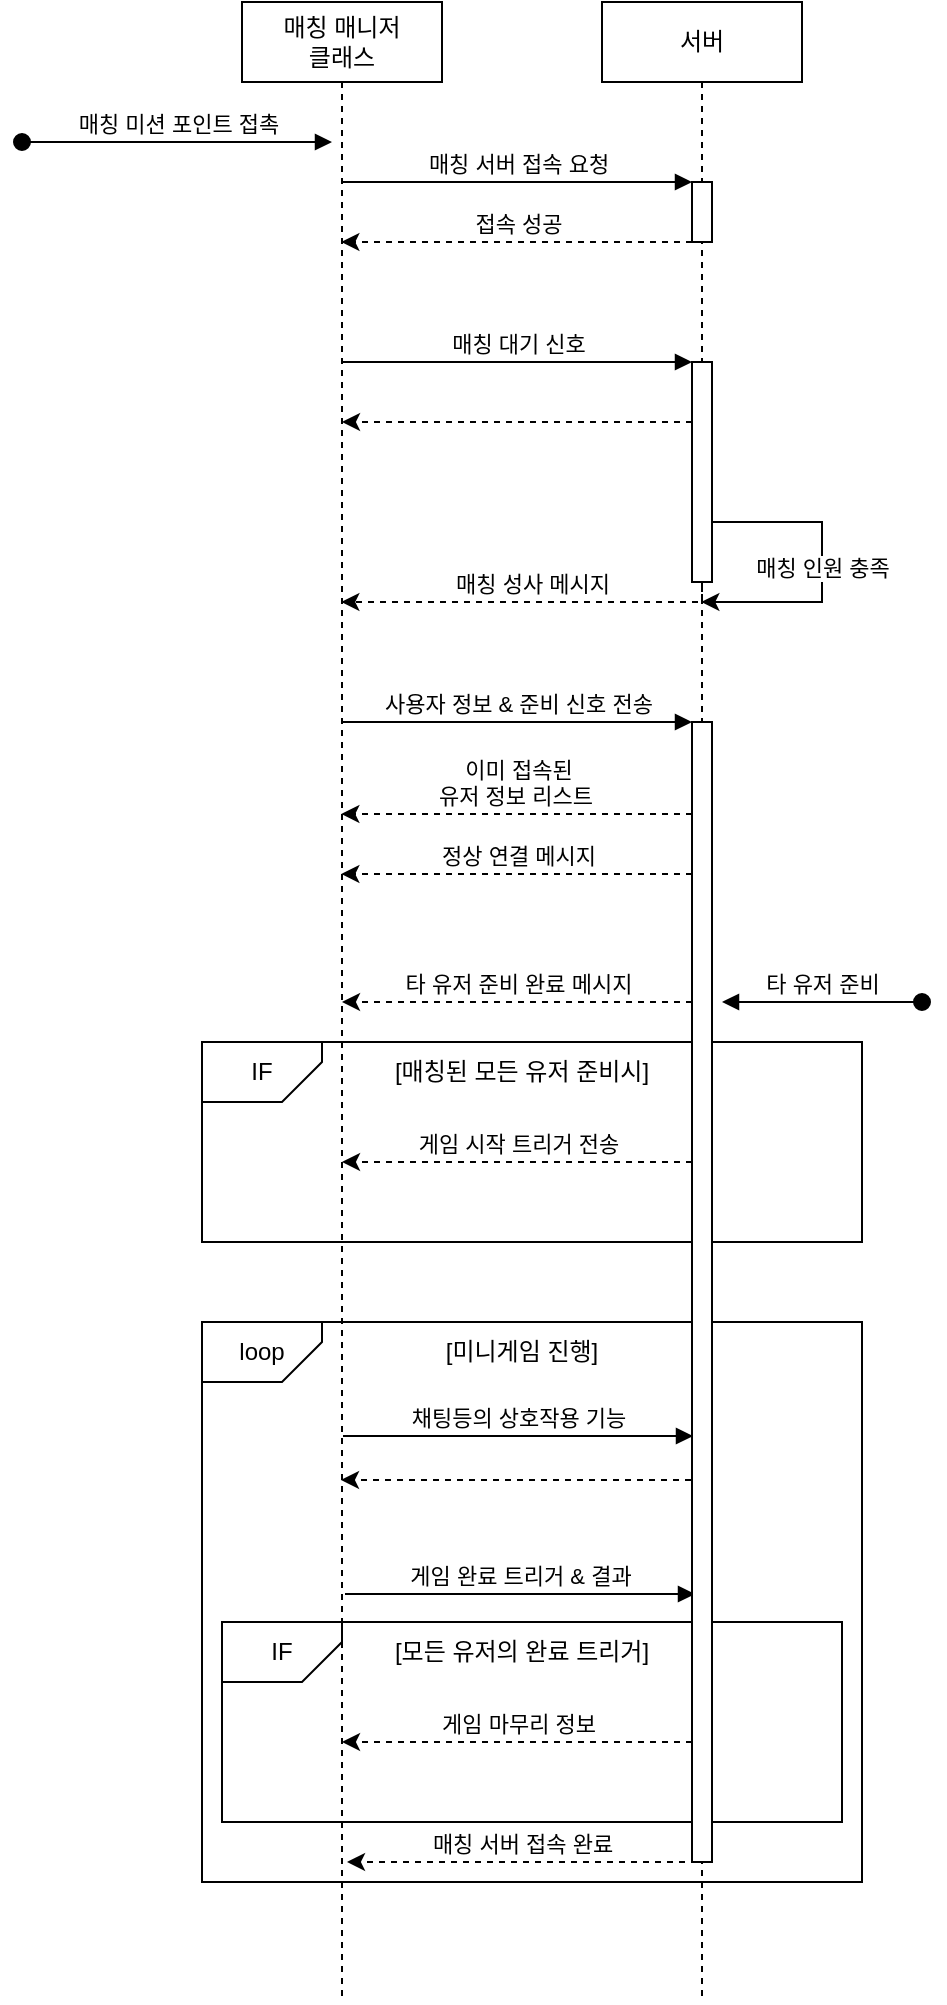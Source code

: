 <mxfile version="20.8.23" type="device"><diagram name="Page-1" id="2YBvvXClWsGukQMizWep"><mxGraphModel dx="1283" dy="394" grid="1" gridSize="10" guides="1" tooltips="1" connect="1" arrows="1" fold="1" page="1" pageScale="1" pageWidth="850" pageHeight="1100" math="0" shadow="0"><root><mxCell id="0"/><mxCell id="1" parent="0"/><mxCell id="byquHXL3KxxZJIpDybWS-33" value="" style="group" vertex="1" connectable="0" parent="1"><mxGeometry x="20.0" y="700" width="330" height="280" as="geometry"/></mxCell><mxCell id="byquHXL3KxxZJIpDybWS-29" value="" style="rounded=0;whiteSpace=wrap;html=1;" vertex="1" parent="byquHXL3KxxZJIpDybWS-33"><mxGeometry width="330" height="280" as="geometry"/></mxCell><mxCell id="byquHXL3KxxZJIpDybWS-32" value="" style="shape=card;whiteSpace=wrap;html=1;rotation=-180;size=20;labelBorderColor=default;" vertex="1" parent="byquHXL3KxxZJIpDybWS-33"><mxGeometry x="3.553e-15" width="60" height="30" as="geometry"/></mxCell><mxCell id="byquHXL3KxxZJIpDybWS-30" value="loop" style="text;html=1;strokeColor=none;fillColor=none;align=center;verticalAlign=middle;whiteSpace=wrap;rounded=0;" vertex="1" parent="byquHXL3KxxZJIpDybWS-33"><mxGeometry x="5.0" y="5" width="50" height="20" as="geometry"/></mxCell><mxCell id="byquHXL3KxxZJIpDybWS-31" value="[미니게임 진행]" style="text;html=1;strokeColor=none;fillColor=none;align=center;verticalAlign=middle;whiteSpace=wrap;rounded=0;" vertex="1" parent="byquHXL3KxxZJIpDybWS-33"><mxGeometry x="80" width="160" height="30" as="geometry"/></mxCell><mxCell id="byquHXL3KxxZJIpDybWS-35" value="" style="edgeStyle=elbowEdgeStyle;rounded=0;orthogonalLoop=1;jettySize=auto;html=1;elbow=vertical;curved=0;dashed=1;verticalAlign=bottom;" edge="1" parent="byquHXL3KxxZJIpDybWS-33"><mxGeometry relative="1" as="geometry"><mxPoint x="244.5" y="79" as="sourcePoint"/><mxPoint x="69.5" y="79" as="targetPoint"/><Array as="points"><mxPoint x="179.5" y="79"/></Array></mxGeometry></mxCell><mxCell id="byquHXL3KxxZJIpDybWS-36" value="게임 완료 트리거 &amp;amp; 결과" style="html=1;verticalAlign=bottom;endArrow=block;edgeStyle=elbowEdgeStyle;elbow=vertical;curved=0;rounded=0;" edge="1" parent="byquHXL3KxxZJIpDybWS-33"><mxGeometry relative="1" as="geometry"><mxPoint x="71.5" y="136" as="sourcePoint"/><Array as="points"><mxPoint x="161.5" y="136"/></Array><mxPoint as="offset"/><mxPoint x="246.5" y="136" as="targetPoint"/></mxGeometry></mxCell><mxCell id="byquHXL3KxxZJIpDybWS-38" value="" style="rounded=0;whiteSpace=wrap;html=1;" vertex="1" parent="byquHXL3KxxZJIpDybWS-33"><mxGeometry x="10" y="150" width="310" height="100" as="geometry"/></mxCell><mxCell id="byquHXL3KxxZJIpDybWS-39" value="" style="shape=card;whiteSpace=wrap;html=1;rotation=-180;size=20;labelBorderColor=default;" vertex="1" parent="byquHXL3KxxZJIpDybWS-33"><mxGeometry x="10.0" y="150" width="60" height="30" as="geometry"/></mxCell><mxCell id="byquHXL3KxxZJIpDybWS-41" value="[모든 유저의 완료 트리거]" style="text;html=1;strokeColor=none;fillColor=none;align=center;verticalAlign=middle;whiteSpace=wrap;rounded=0;" vertex="1" parent="byquHXL3KxxZJIpDybWS-33"><mxGeometry x="80" y="150" width="160" height="30" as="geometry"/></mxCell><mxCell id="byquHXL3KxxZJIpDybWS-40" value="IF" style="text;html=1;strokeColor=none;fillColor=none;align=center;verticalAlign=middle;whiteSpace=wrap;rounded=0;" vertex="1" parent="byquHXL3KxxZJIpDybWS-33"><mxGeometry x="15.0" y="155" width="50" height="20" as="geometry"/></mxCell><mxCell id="byquHXL3KxxZJIpDybWS-42" value="게임 마무리 정보" style="edgeStyle=elbowEdgeStyle;rounded=0;orthogonalLoop=1;jettySize=auto;html=1;elbow=vertical;curved=0;dashed=1;verticalAlign=bottom;" edge="1" parent="byquHXL3KxxZJIpDybWS-33"><mxGeometry relative="1" as="geometry"><mxPoint x="245" y="210" as="sourcePoint"/><mxPoint x="70" y="210" as="targetPoint"/><Array as="points"><mxPoint x="180" y="210"/></Array></mxGeometry></mxCell><mxCell id="byquHXL3KxxZJIpDybWS-20" value="" style="rounded=0;whiteSpace=wrap;html=1;" vertex="1" parent="1"><mxGeometry x="20" y="560" width="330" height="100" as="geometry"/></mxCell><mxCell id="aM9ryv3xv72pqoxQDRHE-1" value="매칭 매니저&lt;br&gt;클래스" style="shape=umlLifeline;perimeter=lifelinePerimeter;whiteSpace=wrap;html=1;container=0;dropTarget=0;collapsible=0;recursiveResize=0;outlineConnect=0;portConstraint=eastwest;newEdgeStyle={&quot;edgeStyle&quot;:&quot;elbowEdgeStyle&quot;,&quot;elbow&quot;:&quot;vertical&quot;,&quot;curved&quot;:0,&quot;rounded&quot;:0};" parent="1" vertex="1"><mxGeometry x="40" y="40" width="100" height="1000" as="geometry"/></mxCell><mxCell id="aM9ryv3xv72pqoxQDRHE-3" value="매칭 미션 포인트 접촉" style="html=1;verticalAlign=bottom;startArrow=oval;endArrow=block;startSize=8;edgeStyle=elbowEdgeStyle;elbow=vertical;curved=0;rounded=0;" parent="aM9ryv3xv72pqoxQDRHE-1" edge="1"><mxGeometry relative="1" as="geometry"><mxPoint x="-110" y="70" as="sourcePoint"/><mxPoint x="45" y="70.167" as="targetPoint"/></mxGeometry></mxCell><mxCell id="aM9ryv3xv72pqoxQDRHE-5" value="서버" style="shape=umlLifeline;perimeter=lifelinePerimeter;whiteSpace=wrap;html=1;container=0;dropTarget=0;collapsible=0;recursiveResize=0;outlineConnect=0;portConstraint=eastwest;newEdgeStyle={&quot;edgeStyle&quot;:&quot;elbowEdgeStyle&quot;,&quot;elbow&quot;:&quot;vertical&quot;,&quot;curved&quot;:0,&quot;rounded&quot;:0};" parent="1" vertex="1"><mxGeometry x="220" y="40" width="100" height="1000" as="geometry"/></mxCell><mxCell id="aM9ryv3xv72pqoxQDRHE-6" value="" style="html=1;points=[];perimeter=orthogonalPerimeter;outlineConnect=0;targetShapes=umlLifeline;portConstraint=eastwest;newEdgeStyle={&quot;edgeStyle&quot;:&quot;elbowEdgeStyle&quot;,&quot;elbow&quot;:&quot;vertical&quot;,&quot;curved&quot;:0,&quot;rounded&quot;:0};" parent="aM9ryv3xv72pqoxQDRHE-5" vertex="1"><mxGeometry x="45" y="90" width="10" height="30" as="geometry"/></mxCell><mxCell id="byquHXL3KxxZJIpDybWS-6" value="매칭 인원 충족" style="edgeStyle=orthogonalEdgeStyle;rounded=0;orthogonalLoop=1;jettySize=auto;html=1;verticalAlign=middle;" edge="1" parent="aM9ryv3xv72pqoxQDRHE-5" source="byquHXL3KxxZJIpDybWS-3"><mxGeometry relative="1" as="geometry"><mxPoint x="49.667" y="300" as="targetPoint"/><mxPoint x="80" y="270" as="sourcePoint"/><Array as="points"><mxPoint x="110" y="260"/><mxPoint x="110" y="300"/></Array></mxGeometry></mxCell><mxCell id="byquHXL3KxxZJIpDybWS-3" value="" style="html=1;points=[];perimeter=orthogonalPerimeter;outlineConnect=0;targetShapes=umlLifeline;portConstraint=eastwest;newEdgeStyle={&quot;edgeStyle&quot;:&quot;elbowEdgeStyle&quot;,&quot;elbow&quot;:&quot;vertical&quot;,&quot;curved&quot;:0,&quot;rounded&quot;:0};" vertex="1" parent="aM9ryv3xv72pqoxQDRHE-5"><mxGeometry x="45" y="180" width="10" height="110" as="geometry"/></mxCell><mxCell id="byquHXL3KxxZJIpDybWS-4" value="매칭 대기 신호" style="html=1;verticalAlign=bottom;endArrow=block;edgeStyle=elbowEdgeStyle;elbow=vertical;curved=0;rounded=0;" edge="1" parent="aM9ryv3xv72pqoxQDRHE-5" target="byquHXL3KxxZJIpDybWS-3"><mxGeometry relative="1" as="geometry"><mxPoint x="-130" y="180" as="sourcePoint"/><Array as="points"><mxPoint x="-40" y="180"/></Array><mxPoint as="offset"/></mxGeometry></mxCell><mxCell id="byquHXL3KxxZJIpDybWS-5" value="" style="edgeStyle=elbowEdgeStyle;rounded=0;orthogonalLoop=1;jettySize=auto;html=1;elbow=vertical;curved=0;dashed=1;verticalAlign=bottom;" edge="1" parent="aM9ryv3xv72pqoxQDRHE-5" source="byquHXL3KxxZJIpDybWS-3"><mxGeometry relative="1" as="geometry"><mxPoint x="-130" y="210" as="targetPoint"/><Array as="points"><mxPoint x="10" y="210"/><mxPoint x="-30" y="220"/></Array></mxGeometry></mxCell><mxCell id="byquHXL3KxxZJIpDybWS-13" value="" style="html=1;points=[];perimeter=orthogonalPerimeter;outlineConnect=0;targetShapes=umlLifeline;portConstraint=eastwest;newEdgeStyle={&quot;edgeStyle&quot;:&quot;elbowEdgeStyle&quot;,&quot;elbow&quot;:&quot;vertical&quot;,&quot;curved&quot;:0,&quot;rounded&quot;:0};" vertex="1" parent="aM9ryv3xv72pqoxQDRHE-5"><mxGeometry x="45" y="360" width="10" height="570" as="geometry"/></mxCell><mxCell id="byquHXL3KxxZJIpDybWS-14" value="사용자 정보 &amp;amp; 준비 신호 전송" style="html=1;verticalAlign=bottom;endArrow=block;edgeStyle=elbowEdgeStyle;elbow=vertical;curved=0;rounded=0;" edge="1" parent="aM9ryv3xv72pqoxQDRHE-5" target="byquHXL3KxxZJIpDybWS-13"><mxGeometry relative="1" as="geometry"><mxPoint x="-130" y="360" as="sourcePoint"/><Array as="points"><mxPoint x="-40" y="360"/></Array><mxPoint as="offset"/></mxGeometry></mxCell><mxCell id="byquHXL3KxxZJIpDybWS-15" value="이미 접속된&lt;br&gt;유저 정보 리스트&amp;nbsp;" style="edgeStyle=elbowEdgeStyle;rounded=0;orthogonalLoop=1;jettySize=auto;html=1;elbow=vertical;curved=0;dashed=1;verticalAlign=bottom;" edge="1" parent="aM9ryv3xv72pqoxQDRHE-5"><mxGeometry relative="1" as="geometry"><mxPoint x="-130.333" y="406" as="targetPoint"/><Array as="points"><mxPoint x="10" y="406"/><mxPoint x="-30" y="416"/></Array><mxPoint x="45" y="406" as="sourcePoint"/></mxGeometry></mxCell><mxCell id="aM9ryv3xv72pqoxQDRHE-7" value="매칭 서버 접속 요청" style="html=1;verticalAlign=bottom;endArrow=block;edgeStyle=elbowEdgeStyle;elbow=vertical;curved=0;rounded=0;" parent="1" target="aM9ryv3xv72pqoxQDRHE-6" edge="1"><mxGeometry relative="1" as="geometry"><mxPoint x="90" y="130" as="sourcePoint"/><Array as="points"><mxPoint x="180" y="130"/></Array><mxPoint as="offset"/></mxGeometry></mxCell><mxCell id="byquHXL3KxxZJIpDybWS-2" value="접속 성공" style="edgeStyle=elbowEdgeStyle;rounded=0;orthogonalLoop=1;jettySize=auto;html=1;elbow=vertical;curved=0;dashed=1;verticalAlign=bottom;" edge="1" parent="1" source="aM9ryv3xv72pqoxQDRHE-6"><mxGeometry relative="1" as="geometry"><mxPoint x="89.667" y="160" as="targetPoint"/><Array as="points"><mxPoint x="230" y="160"/><mxPoint x="190" y="170"/></Array></mxGeometry></mxCell><mxCell id="byquHXL3KxxZJIpDybWS-10" value="매칭 성사 메시지" style="edgeStyle=elbowEdgeStyle;rounded=0;orthogonalLoop=1;jettySize=auto;html=1;elbow=vertical;curved=0;dashed=1;verticalAlign=bottom;" edge="1" parent="1" source="byquHXL3KxxZJIpDybWS-3"><mxGeometry relative="1" as="geometry"><mxPoint x="89.667" y="340" as="targetPoint"/><Array as="points"><mxPoint x="190" y="340"/></Array></mxGeometry></mxCell><mxCell id="byquHXL3KxxZJIpDybWS-16" value="정상 연결 메시지" style="edgeStyle=elbowEdgeStyle;rounded=0;orthogonalLoop=1;jettySize=auto;html=1;elbow=vertical;curved=0;dashed=1;verticalAlign=bottom;" edge="1" parent="1"><mxGeometry relative="1" as="geometry"><mxPoint x="265" y="476" as="sourcePoint"/><mxPoint x="89.667" y="476" as="targetPoint"/><Array as="points"><mxPoint x="200" y="476"/></Array></mxGeometry></mxCell><mxCell id="byquHXL3KxxZJIpDybWS-18" value="타 유저 준비 완료 메시지" style="edgeStyle=elbowEdgeStyle;rounded=0;orthogonalLoop=1;jettySize=auto;html=1;elbow=vertical;curved=0;dashed=1;verticalAlign=bottom;" edge="1" parent="1" source="byquHXL3KxxZJIpDybWS-13" target="aM9ryv3xv72pqoxQDRHE-1"><mxGeometry relative="1" as="geometry"><Array as="points"><mxPoint x="180" y="540"/></Array></mxGeometry></mxCell><mxCell id="byquHXL3KxxZJIpDybWS-19" value="타 유저 준비" style="html=1;verticalAlign=bottom;startArrow=oval;endArrow=block;startSize=8;edgeStyle=elbowEdgeStyle;elbow=vertical;curved=0;rounded=0;" edge="1" parent="1"><mxGeometry relative="1" as="geometry"><mxPoint x="380" y="540" as="sourcePoint"/><mxPoint x="280" y="540" as="targetPoint"/></mxGeometry></mxCell><mxCell id="byquHXL3KxxZJIpDybWS-21" value="" style="shape=card;whiteSpace=wrap;html=1;rotation=-180;size=20;labelBorderColor=default;" vertex="1" parent="1"><mxGeometry x="20" y="560" width="60" height="30" as="geometry"/></mxCell><mxCell id="byquHXL3KxxZJIpDybWS-23" value="IF" style="text;html=1;strokeColor=none;fillColor=none;align=center;verticalAlign=middle;whiteSpace=wrap;rounded=0;" vertex="1" parent="1"><mxGeometry x="25" y="565" width="50" height="20" as="geometry"/></mxCell><mxCell id="byquHXL3KxxZJIpDybWS-24" value="[매칭된 모든 유저 준비시]" style="text;html=1;strokeColor=none;fillColor=none;align=center;verticalAlign=middle;whiteSpace=wrap;rounded=0;" vertex="1" parent="1"><mxGeometry x="100" y="560" width="160" height="30" as="geometry"/></mxCell><mxCell id="byquHXL3KxxZJIpDybWS-25" value="게임 시작 트리거 전송" style="edgeStyle=elbowEdgeStyle;rounded=0;orthogonalLoop=1;jettySize=auto;html=1;elbow=vertical;curved=0;dashed=1;verticalAlign=bottom;" edge="1" parent="1" source="byquHXL3KxxZJIpDybWS-13" target="aM9ryv3xv72pqoxQDRHE-1"><mxGeometry relative="1" as="geometry"><Array as="points"><mxPoint x="200" y="620"/></Array></mxGeometry></mxCell><mxCell id="byquHXL3KxxZJIpDybWS-34" value="채팅등의 상호작용 기능" style="html=1;verticalAlign=bottom;endArrow=block;edgeStyle=elbowEdgeStyle;elbow=vertical;curved=0;rounded=0;" edge="1" parent="1"><mxGeometry relative="1" as="geometry"><mxPoint x="90.5" y="757" as="sourcePoint"/><Array as="points"><mxPoint x="180.5" y="757"/></Array><mxPoint as="offset"/><mxPoint x="265.5" y="757" as="targetPoint"/></mxGeometry></mxCell><mxCell id="byquHXL3KxxZJIpDybWS-43" value="매칭 서버 접속 완료" style="edgeStyle=elbowEdgeStyle;rounded=0;orthogonalLoop=1;jettySize=auto;html=1;elbow=vertical;curved=0;dashed=1;verticalAlign=bottom;" edge="1" parent="1"><mxGeometry relative="1" as="geometry"><mxPoint x="267.5" y="970" as="sourcePoint"/><mxPoint x="92.5" y="970" as="targetPoint"/><Array as="points"><mxPoint x="202.5" y="970"/></Array></mxGeometry></mxCell></root></mxGraphModel></diagram></mxfile>